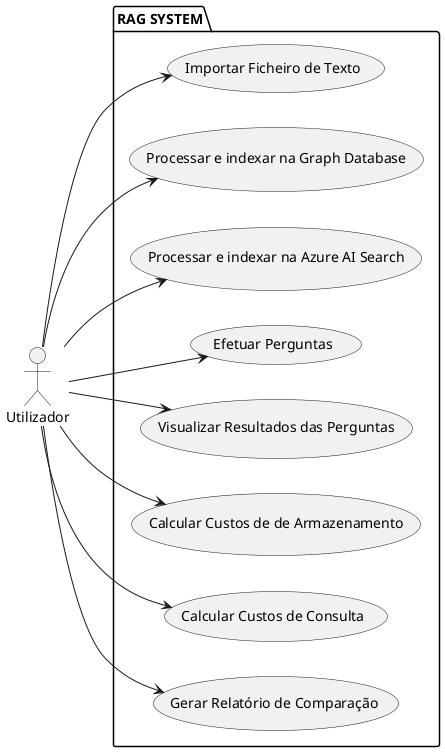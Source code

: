 @startuml
'title Diagrama de Casos de Uso
left to right direction
actor Utilizador as user

package "RAG SYSTEM" {
    usecase "Importar Ficheiro de Texto" as UC1
    usecase "Processar e indexar na Graph Database" as UC2
    usecase "Processar e indexar na Azure AI Search" as UC3
    usecase "Efetuar Perguntas" as UC4
    usecase "Visualizar Resultados das Perguntas" as UC5

    usecase "Calcular Custos de de Armazenamento" as UC6
    usecase "Calcular Custos de Consulta"       as UC7
    usecase "Gerar Relatório de Comparação"     as UC8
}

user --> UC1
user --> UC2
user --> UC3
user --> UC4
user --> UC5
user --> UC6
user --> UC7
user --> UC8

@enduml
